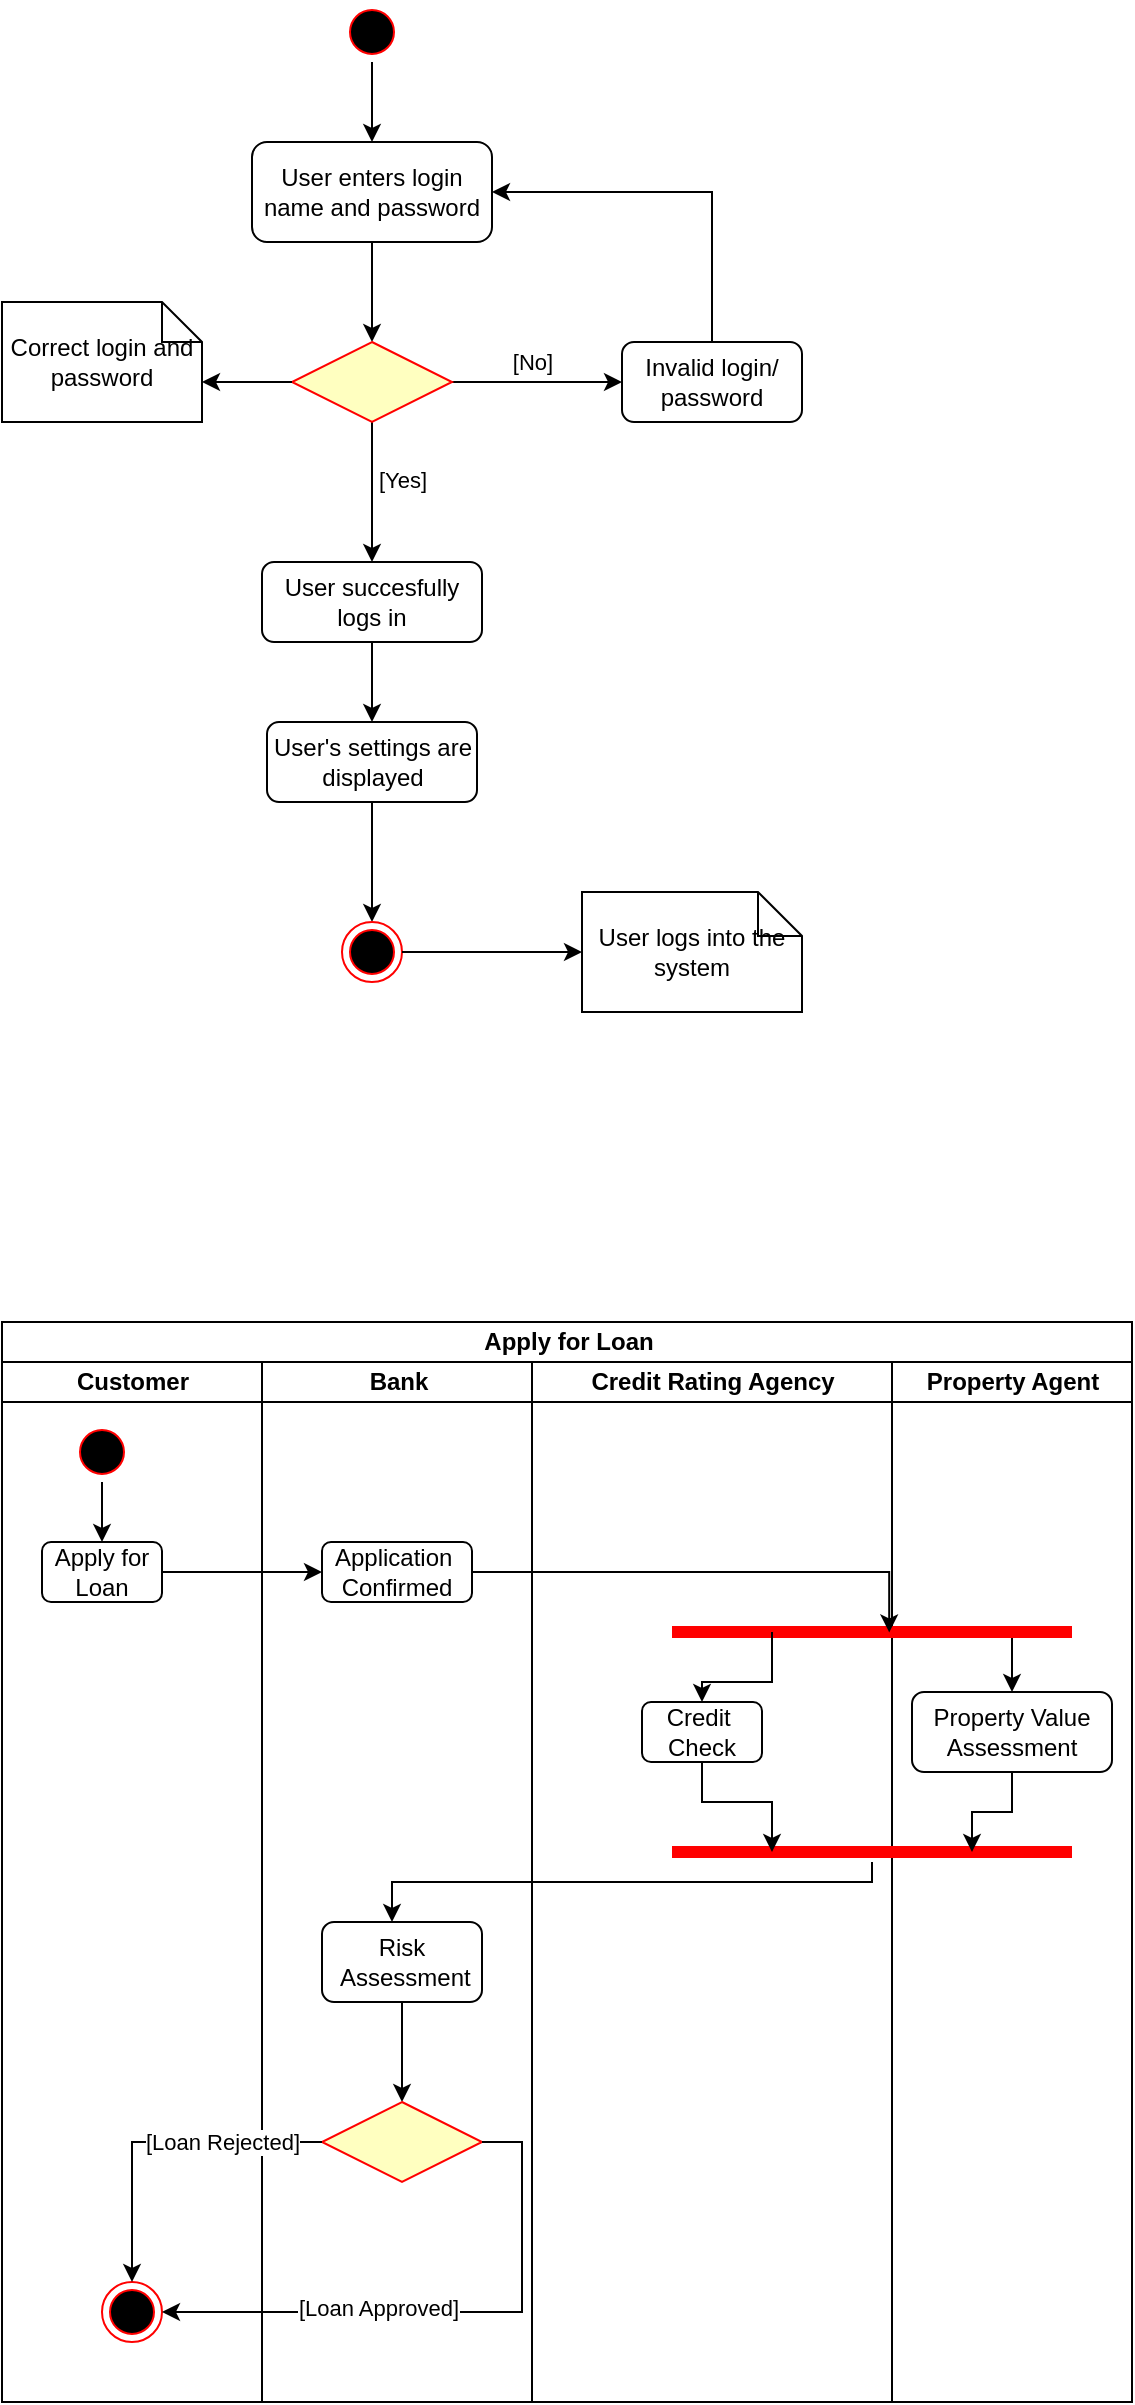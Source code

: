 <mxfile version="22.1.4" type="github">
  <diagram name="Page-1" id="K9_iSiwsk7pYbh0bwCpr">
    <mxGraphModel dx="1050" dy="566" grid="1" gridSize="10" guides="1" tooltips="1" connect="1" arrows="1" fold="1" page="1" pageScale="1" pageWidth="850" pageHeight="1100" math="0" shadow="0">
      <root>
        <mxCell id="0" />
        <mxCell id="1" parent="0" />
        <mxCell id="Nav_433cfQr_aZsSD8Gi-4" style="edgeStyle=orthogonalEdgeStyle;rounded=0;orthogonalLoop=1;jettySize=auto;html=1;exitX=0.5;exitY=1;exitDx=0;exitDy=0;" edge="1" parent="1" source="Nav_433cfQr_aZsSD8Gi-1" target="Nav_433cfQr_aZsSD8Gi-3">
          <mxGeometry relative="1" as="geometry" />
        </mxCell>
        <mxCell id="Nav_433cfQr_aZsSD8Gi-1" value="" style="ellipse;html=1;shape=startState;fillColor=#000000;strokeColor=#ff0000;" vertex="1" parent="1">
          <mxGeometry x="380" y="40" width="30" height="30" as="geometry" />
        </mxCell>
        <mxCell id="Nav_433cfQr_aZsSD8Gi-8" style="edgeStyle=orthogonalEdgeStyle;rounded=0;orthogonalLoop=1;jettySize=auto;html=1;exitX=0.5;exitY=1;exitDx=0;exitDy=0;entryX=0.5;entryY=0;entryDx=0;entryDy=0;" edge="1" parent="1" source="Nav_433cfQr_aZsSD8Gi-3" target="Nav_433cfQr_aZsSD8Gi-5">
          <mxGeometry relative="1" as="geometry" />
        </mxCell>
        <mxCell id="Nav_433cfQr_aZsSD8Gi-3" value="User enters login name and password" style="rounded=1;whiteSpace=wrap;html=1;" vertex="1" parent="1">
          <mxGeometry x="335" y="110" width="120" height="50" as="geometry" />
        </mxCell>
        <mxCell id="Nav_433cfQr_aZsSD8Gi-12" style="edgeStyle=orthogonalEdgeStyle;rounded=0;orthogonalLoop=1;jettySize=auto;html=1;exitX=1;exitY=0.5;exitDx=0;exitDy=0;" edge="1" parent="1" source="Nav_433cfQr_aZsSD8Gi-5" target="Nav_433cfQr_aZsSD8Gi-11">
          <mxGeometry relative="1" as="geometry" />
        </mxCell>
        <mxCell id="Nav_433cfQr_aZsSD8Gi-15" value="[No]" style="edgeLabel;html=1;align=center;verticalAlign=middle;resizable=0;points=[];" vertex="1" connectable="0" parent="Nav_433cfQr_aZsSD8Gi-12">
          <mxGeometry x="-0.073" relative="1" as="geometry">
            <mxPoint y="-10" as="offset" />
          </mxGeometry>
        </mxCell>
        <mxCell id="Nav_433cfQr_aZsSD8Gi-18" style="edgeStyle=orthogonalEdgeStyle;rounded=0;orthogonalLoop=1;jettySize=auto;html=1;exitX=0.5;exitY=1;exitDx=0;exitDy=0;" edge="1" parent="1" source="Nav_433cfQr_aZsSD8Gi-5" target="Nav_433cfQr_aZsSD8Gi-16">
          <mxGeometry relative="1" as="geometry" />
        </mxCell>
        <mxCell id="Nav_433cfQr_aZsSD8Gi-19" value="[Yes]" style="edgeLabel;html=1;align=center;verticalAlign=middle;resizable=0;points=[];" vertex="1" connectable="0" parent="Nav_433cfQr_aZsSD8Gi-18">
          <mxGeometry x="-0.177" y="1" relative="1" as="geometry">
            <mxPoint x="14" as="offset" />
          </mxGeometry>
        </mxCell>
        <mxCell id="Nav_433cfQr_aZsSD8Gi-5" value="" style="rhombus;whiteSpace=wrap;html=1;fontColor=#000000;fillColor=#ffffc0;strokeColor=#ff0000;" vertex="1" parent="1">
          <mxGeometry x="355" y="210" width="80" height="40" as="geometry" />
        </mxCell>
        <mxCell id="Nav_433cfQr_aZsSD8Gi-13" style="edgeStyle=orthogonalEdgeStyle;rounded=0;orthogonalLoop=1;jettySize=auto;html=1;exitX=0.5;exitY=0;exitDx=0;exitDy=0;entryX=1;entryY=0.5;entryDx=0;entryDy=0;" edge="1" parent="1" source="Nav_433cfQr_aZsSD8Gi-11" target="Nav_433cfQr_aZsSD8Gi-3">
          <mxGeometry relative="1" as="geometry" />
        </mxCell>
        <mxCell id="Nav_433cfQr_aZsSD8Gi-11" value="Invalid login/&lt;br&gt;password" style="rounded=1;whiteSpace=wrap;html=1;" vertex="1" parent="1">
          <mxGeometry x="520" y="210" width="90" height="40" as="geometry" />
        </mxCell>
        <mxCell id="Nav_433cfQr_aZsSD8Gi-20" style="edgeStyle=orthogonalEdgeStyle;rounded=0;orthogonalLoop=1;jettySize=auto;html=1;exitX=0.5;exitY=1;exitDx=0;exitDy=0;" edge="1" parent="1" source="Nav_433cfQr_aZsSD8Gi-16" target="Nav_433cfQr_aZsSD8Gi-17">
          <mxGeometry relative="1" as="geometry" />
        </mxCell>
        <mxCell id="Nav_433cfQr_aZsSD8Gi-16" value="User succesfully &lt;br&gt;logs in" style="rounded=1;whiteSpace=wrap;html=1;" vertex="1" parent="1">
          <mxGeometry x="340" y="320" width="110" height="40" as="geometry" />
        </mxCell>
        <mxCell id="Nav_433cfQr_aZsSD8Gi-22" style="edgeStyle=orthogonalEdgeStyle;rounded=0;orthogonalLoop=1;jettySize=auto;html=1;entryX=0.5;entryY=0;entryDx=0;entryDy=0;" edge="1" parent="1" source="Nav_433cfQr_aZsSD8Gi-17" target="Nav_433cfQr_aZsSD8Gi-21">
          <mxGeometry relative="1" as="geometry" />
        </mxCell>
        <mxCell id="Nav_433cfQr_aZsSD8Gi-17" value="User&#39;s settings are displayed" style="rounded=1;whiteSpace=wrap;html=1;" vertex="1" parent="1">
          <mxGeometry x="342.5" y="400" width="105" height="40" as="geometry" />
        </mxCell>
        <mxCell id="Nav_433cfQr_aZsSD8Gi-21" value="" style="ellipse;html=1;shape=endState;fillColor=#000000;strokeColor=#ff0000;" vertex="1" parent="1">
          <mxGeometry x="380" y="500" width="30" height="30" as="geometry" />
        </mxCell>
        <mxCell id="Nav_433cfQr_aZsSD8Gi-23" value="Correct login and password" style="shape=note;size=20;whiteSpace=wrap;html=1;" vertex="1" parent="1">
          <mxGeometry x="210" y="190" width="100" height="60" as="geometry" />
        </mxCell>
        <mxCell id="Nav_433cfQr_aZsSD8Gi-24" value="User logs into the system" style="shape=note;size=22;whiteSpace=wrap;html=1;" vertex="1" parent="1">
          <mxGeometry x="500" y="485" width="110" height="60" as="geometry" />
        </mxCell>
        <mxCell id="Nav_433cfQr_aZsSD8Gi-26" style="edgeStyle=orthogonalEdgeStyle;rounded=0;orthogonalLoop=1;jettySize=auto;html=1;entryX=0;entryY=0;entryDx=100;entryDy=40;entryPerimeter=0;" edge="1" parent="1" source="Nav_433cfQr_aZsSD8Gi-5" target="Nav_433cfQr_aZsSD8Gi-23">
          <mxGeometry relative="1" as="geometry" />
        </mxCell>
        <mxCell id="Nav_433cfQr_aZsSD8Gi-29" style="edgeStyle=orthogonalEdgeStyle;rounded=0;orthogonalLoop=1;jettySize=auto;html=1;exitX=1;exitY=0.5;exitDx=0;exitDy=0;entryX=0;entryY=0.5;entryDx=0;entryDy=0;entryPerimeter=0;" edge="1" parent="1" source="Nav_433cfQr_aZsSD8Gi-21" target="Nav_433cfQr_aZsSD8Gi-24">
          <mxGeometry relative="1" as="geometry" />
        </mxCell>
        <mxCell id="Nav_433cfQr_aZsSD8Gi-30" value="Apply for Loan" style="swimlane;childLayout=stackLayout;resizeParent=1;resizeParentMax=0;startSize=20;html=1;" vertex="1" parent="1">
          <mxGeometry x="210" y="700" width="565" height="540" as="geometry">
            <mxRectangle x="210" y="700" width="130" height="30" as="alternateBounds" />
          </mxGeometry>
        </mxCell>
        <mxCell id="Nav_433cfQr_aZsSD8Gi-31" value="Customer" style="swimlane;startSize=20;html=1;" vertex="1" parent="Nav_433cfQr_aZsSD8Gi-30">
          <mxGeometry y="20" width="130" height="520" as="geometry">
            <mxRectangle y="20" width="40" height="460" as="alternateBounds" />
          </mxGeometry>
        </mxCell>
        <mxCell id="Nav_433cfQr_aZsSD8Gi-44" style="edgeStyle=orthogonalEdgeStyle;rounded=0;orthogonalLoop=1;jettySize=auto;html=1;exitX=0.5;exitY=1;exitDx=0;exitDy=0;entryX=0.5;entryY=0;entryDx=0;entryDy=0;" edge="1" parent="Nav_433cfQr_aZsSD8Gi-31" source="Nav_433cfQr_aZsSD8Gi-40" target="Nav_433cfQr_aZsSD8Gi-43">
          <mxGeometry relative="1" as="geometry" />
        </mxCell>
        <mxCell id="Nav_433cfQr_aZsSD8Gi-40" value="" style="ellipse;html=1;shape=startState;fillColor=#000000;strokeColor=#ff0000;" vertex="1" parent="Nav_433cfQr_aZsSD8Gi-31">
          <mxGeometry x="35" y="30" width="30" height="30" as="geometry" />
        </mxCell>
        <mxCell id="Nav_433cfQr_aZsSD8Gi-43" value="Apply for &lt;br&gt;Loan" style="rounded=1;whiteSpace=wrap;html=1;" vertex="1" parent="Nav_433cfQr_aZsSD8Gi-31">
          <mxGeometry x="20" y="90" width="60" height="30" as="geometry" />
        </mxCell>
        <mxCell id="Nav_433cfQr_aZsSD8Gi-73" value="" style="ellipse;html=1;shape=endState;fillColor=#000000;strokeColor=#ff0000;" vertex="1" parent="Nav_433cfQr_aZsSD8Gi-31">
          <mxGeometry x="50" y="460" width="30" height="30" as="geometry" />
        </mxCell>
        <mxCell id="Nav_433cfQr_aZsSD8Gi-32" value="Bank" style="swimlane;startSize=20;html=1;" vertex="1" parent="Nav_433cfQr_aZsSD8Gi-30">
          <mxGeometry x="130" y="20" width="135" height="520" as="geometry">
            <mxRectangle x="120" y="20" width="40" height="460" as="alternateBounds" />
          </mxGeometry>
        </mxCell>
        <mxCell id="Nav_433cfQr_aZsSD8Gi-45" value="Application&amp;nbsp;&lt;br&gt;Confirmed" style="rounded=1;whiteSpace=wrap;html=1;" vertex="1" parent="Nav_433cfQr_aZsSD8Gi-32">
          <mxGeometry x="30" y="90" width="75" height="30" as="geometry" />
        </mxCell>
        <mxCell id="Nav_433cfQr_aZsSD8Gi-71" style="edgeStyle=orthogonalEdgeStyle;rounded=0;orthogonalLoop=1;jettySize=auto;html=1;exitX=0.5;exitY=1;exitDx=0;exitDy=0;entryX=0.5;entryY=0;entryDx=0;entryDy=0;" edge="1" parent="Nav_433cfQr_aZsSD8Gi-32" source="Nav_433cfQr_aZsSD8Gi-64" target="Nav_433cfQr_aZsSD8Gi-68">
          <mxGeometry relative="1" as="geometry" />
        </mxCell>
        <mxCell id="Nav_433cfQr_aZsSD8Gi-64" value="Risk&lt;br&gt;&amp;nbsp;Assessment&lt;br&gt;" style="rounded=1;whiteSpace=wrap;html=1;" vertex="1" parent="Nav_433cfQr_aZsSD8Gi-32">
          <mxGeometry x="30" y="280" width="80" height="40" as="geometry" />
        </mxCell>
        <mxCell id="Nav_433cfQr_aZsSD8Gi-68" value="" style="rhombus;whiteSpace=wrap;html=1;fontColor=#000000;fillColor=#ffffc0;strokeColor=#ff0000;" vertex="1" parent="Nav_433cfQr_aZsSD8Gi-32">
          <mxGeometry x="30" y="370" width="80" height="40" as="geometry" />
        </mxCell>
        <mxCell id="Nav_433cfQr_aZsSD8Gi-33" value="Credit Rating Agency" style="swimlane;startSize=20;html=1;" vertex="1" parent="Nav_433cfQr_aZsSD8Gi-30">
          <mxGeometry x="265" y="20" width="180" height="520" as="geometry">
            <mxRectangle x="240" y="20" width="40" height="460" as="alternateBounds" />
          </mxGeometry>
        </mxCell>
        <mxCell id="Nav_433cfQr_aZsSD8Gi-54" value="Credit&amp;nbsp;&lt;br&gt;Check" style="rounded=1;whiteSpace=wrap;html=1;" vertex="1" parent="Nav_433cfQr_aZsSD8Gi-33">
          <mxGeometry x="55" y="170" width="60" height="30" as="geometry" />
        </mxCell>
        <mxCell id="Nav_433cfQr_aZsSD8Gi-39" value="Property Agent" style="swimlane;startSize=20;html=1;" vertex="1" parent="Nav_433cfQr_aZsSD8Gi-30">
          <mxGeometry x="445" y="20" width="120" height="520" as="geometry">
            <mxRectangle x="240" y="20" width="40" height="460" as="alternateBounds" />
          </mxGeometry>
        </mxCell>
        <mxCell id="Nav_433cfQr_aZsSD8Gi-59" style="edgeStyle=orthogonalEdgeStyle;rounded=0;orthogonalLoop=1;jettySize=auto;html=1;exitX=0.75;exitY=0.5;exitDx=0;exitDy=0;exitPerimeter=0;entryX=0.5;entryY=0;entryDx=0;entryDy=0;" edge="1" parent="Nav_433cfQr_aZsSD8Gi-39" source="Nav_433cfQr_aZsSD8Gi-51" target="Nav_433cfQr_aZsSD8Gi-58">
          <mxGeometry relative="1" as="geometry" />
        </mxCell>
        <mxCell id="Nav_433cfQr_aZsSD8Gi-51" value="" style="shape=line;html=1;strokeWidth=6;strokeColor=#ff0000;" vertex="1" parent="Nav_433cfQr_aZsSD8Gi-39">
          <mxGeometry x="-110" y="130" width="200" height="10" as="geometry" />
        </mxCell>
        <mxCell id="Nav_433cfQr_aZsSD8Gi-58" value="Property Value&lt;br&gt;Assessment" style="rounded=1;whiteSpace=wrap;html=1;" vertex="1" parent="Nav_433cfQr_aZsSD8Gi-39">
          <mxGeometry x="10" y="165" width="100" height="40" as="geometry" />
        </mxCell>
        <mxCell id="Nav_433cfQr_aZsSD8Gi-60" value="" style="shape=line;html=1;strokeWidth=6;strokeColor=#ff0000;" vertex="1" parent="Nav_433cfQr_aZsSD8Gi-39">
          <mxGeometry x="-110" y="240" width="200" height="10" as="geometry" />
        </mxCell>
        <mxCell id="Nav_433cfQr_aZsSD8Gi-62" style="edgeStyle=orthogonalEdgeStyle;rounded=0;orthogonalLoop=1;jettySize=auto;html=1;exitX=0.5;exitY=1;exitDx=0;exitDy=0;entryX=0.75;entryY=0.5;entryDx=0;entryDy=0;entryPerimeter=0;" edge="1" parent="Nav_433cfQr_aZsSD8Gi-39" source="Nav_433cfQr_aZsSD8Gi-58" target="Nav_433cfQr_aZsSD8Gi-60">
          <mxGeometry relative="1" as="geometry" />
        </mxCell>
        <mxCell id="Nav_433cfQr_aZsSD8Gi-46" style="edgeStyle=orthogonalEdgeStyle;rounded=0;orthogonalLoop=1;jettySize=auto;html=1;exitX=1;exitY=0.5;exitDx=0;exitDy=0;entryX=0;entryY=0.5;entryDx=0;entryDy=0;" edge="1" parent="Nav_433cfQr_aZsSD8Gi-30" source="Nav_433cfQr_aZsSD8Gi-43" target="Nav_433cfQr_aZsSD8Gi-45">
          <mxGeometry relative="1" as="geometry" />
        </mxCell>
        <mxCell id="Nav_433cfQr_aZsSD8Gi-57" style="edgeStyle=orthogonalEdgeStyle;rounded=0;orthogonalLoop=1;jettySize=auto;html=1;exitX=0.25;exitY=0.5;exitDx=0;exitDy=0;exitPerimeter=0;entryX=0.5;entryY=0;entryDx=0;entryDy=0;" edge="1" parent="Nav_433cfQr_aZsSD8Gi-30" source="Nav_433cfQr_aZsSD8Gi-51" target="Nav_433cfQr_aZsSD8Gi-54">
          <mxGeometry relative="1" as="geometry" />
        </mxCell>
        <mxCell id="Nav_433cfQr_aZsSD8Gi-63" style="edgeStyle=orthogonalEdgeStyle;rounded=0;orthogonalLoop=1;jettySize=auto;html=1;exitX=0.5;exitY=1;exitDx=0;exitDy=0;entryX=0.25;entryY=0.5;entryDx=0;entryDy=0;entryPerimeter=0;" edge="1" parent="Nav_433cfQr_aZsSD8Gi-30" source="Nav_433cfQr_aZsSD8Gi-54" target="Nav_433cfQr_aZsSD8Gi-60">
          <mxGeometry relative="1" as="geometry" />
        </mxCell>
        <mxCell id="Nav_433cfQr_aZsSD8Gi-65" style="edgeStyle=orthogonalEdgeStyle;rounded=0;orthogonalLoop=1;jettySize=auto;html=1;exitX=1;exitY=0.5;exitDx=0;exitDy=0;entryX=0.543;entryY=0.52;entryDx=0;entryDy=0;entryPerimeter=0;" edge="1" parent="Nav_433cfQr_aZsSD8Gi-30" source="Nav_433cfQr_aZsSD8Gi-45" target="Nav_433cfQr_aZsSD8Gi-51">
          <mxGeometry relative="1" as="geometry" />
        </mxCell>
        <mxCell id="Nav_433cfQr_aZsSD8Gi-67" style="edgeStyle=orthogonalEdgeStyle;rounded=0;orthogonalLoop=1;jettySize=auto;html=1;" edge="1" parent="Nav_433cfQr_aZsSD8Gi-30" source="Nav_433cfQr_aZsSD8Gi-60" target="Nav_433cfQr_aZsSD8Gi-64">
          <mxGeometry relative="1" as="geometry">
            <Array as="points">
              <mxPoint x="435" y="280" />
              <mxPoint x="195" y="280" />
            </Array>
          </mxGeometry>
        </mxCell>
        <mxCell id="Nav_433cfQr_aZsSD8Gi-74" style="edgeStyle=orthogonalEdgeStyle;rounded=0;orthogonalLoop=1;jettySize=auto;html=1;exitX=1;exitY=0.5;exitDx=0;exitDy=0;entryX=1;entryY=0.5;entryDx=0;entryDy=0;" edge="1" parent="Nav_433cfQr_aZsSD8Gi-30" source="Nav_433cfQr_aZsSD8Gi-68" target="Nav_433cfQr_aZsSD8Gi-73">
          <mxGeometry relative="1" as="geometry" />
        </mxCell>
        <mxCell id="Nav_433cfQr_aZsSD8Gi-76" value="[Loan Approved]" style="edgeLabel;html=1;align=center;verticalAlign=middle;resizable=0;points=[];" vertex="1" connectable="0" parent="Nav_433cfQr_aZsSD8Gi-74">
          <mxGeometry x="0.241" y="-2" relative="1" as="geometry">
            <mxPoint as="offset" />
          </mxGeometry>
        </mxCell>
        <mxCell id="Nav_433cfQr_aZsSD8Gi-75" style="edgeStyle=orthogonalEdgeStyle;rounded=0;orthogonalLoop=1;jettySize=auto;html=1;exitX=0;exitY=0.5;exitDx=0;exitDy=0;entryX=0.5;entryY=0;entryDx=0;entryDy=0;" edge="1" parent="Nav_433cfQr_aZsSD8Gi-30" source="Nav_433cfQr_aZsSD8Gi-68" target="Nav_433cfQr_aZsSD8Gi-73">
          <mxGeometry relative="1" as="geometry" />
        </mxCell>
        <mxCell id="Nav_433cfQr_aZsSD8Gi-77" value="[Loan Rejected]" style="edgeLabel;html=1;align=center;verticalAlign=middle;resizable=0;points=[];" vertex="1" connectable="0" parent="Nav_433cfQr_aZsSD8Gi-75">
          <mxGeometry x="-0.118" y="1" relative="1" as="geometry">
            <mxPoint x="23" y="-1" as="offset" />
          </mxGeometry>
        </mxCell>
      </root>
    </mxGraphModel>
  </diagram>
</mxfile>
